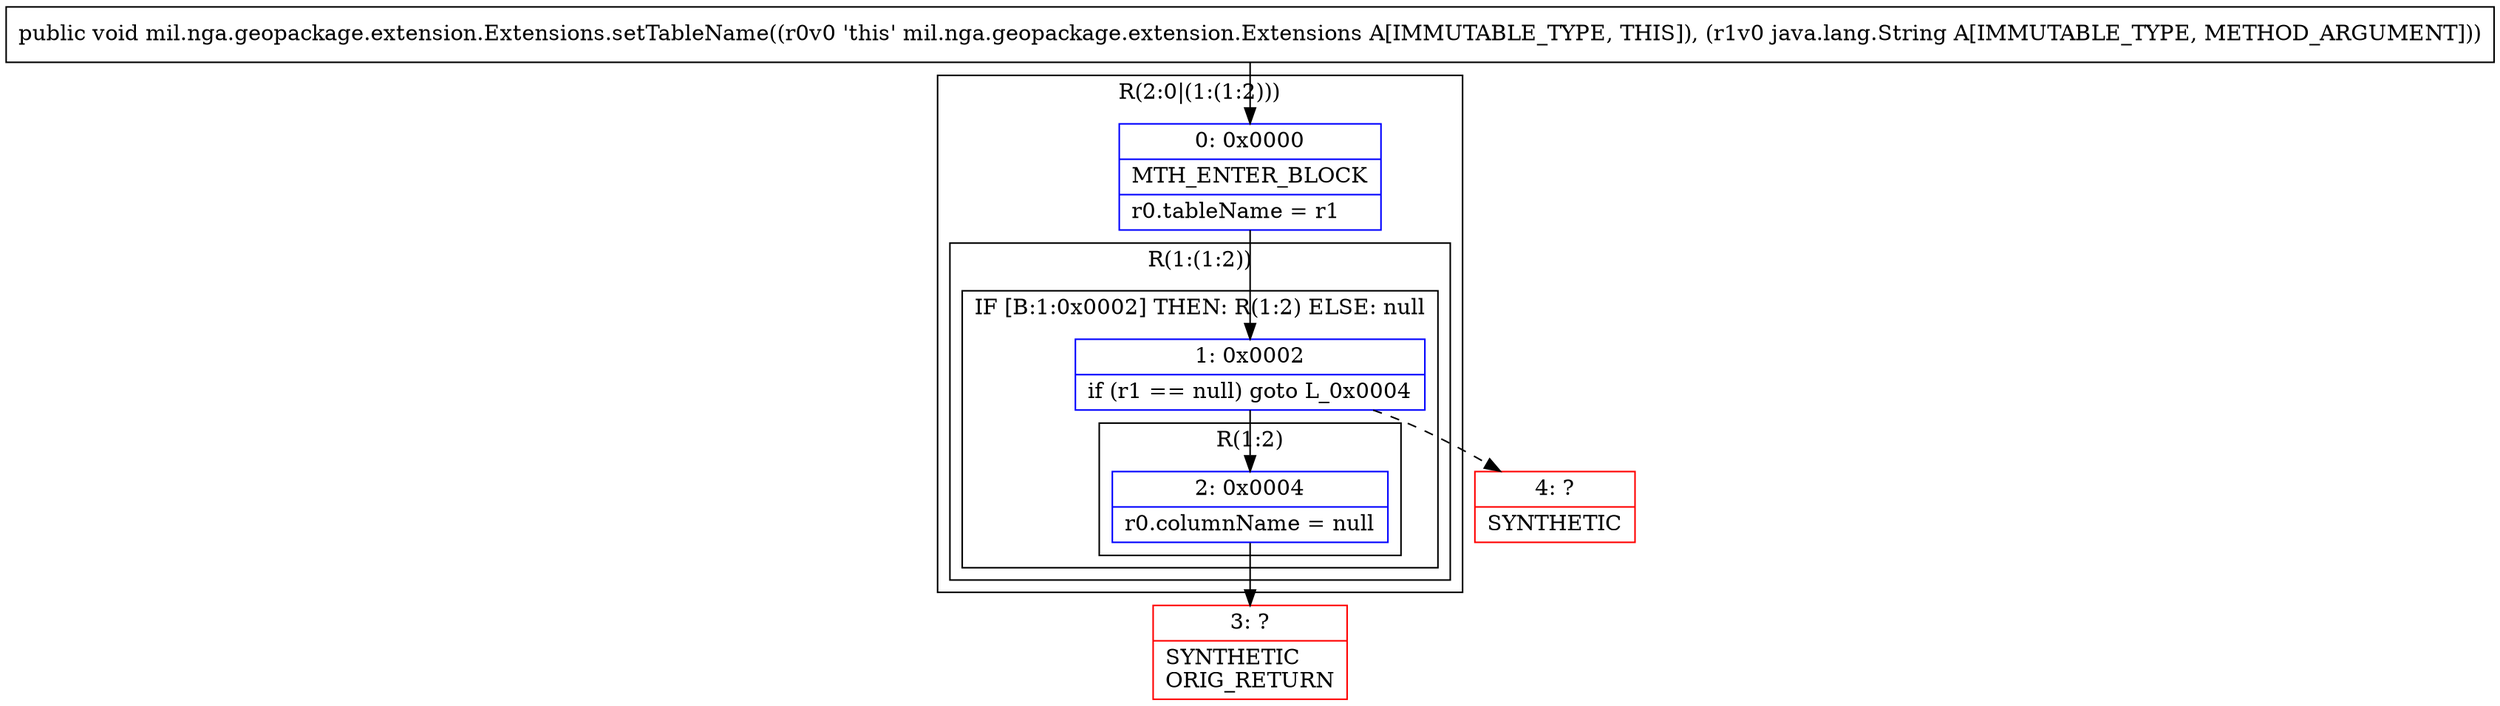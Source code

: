 digraph "CFG formil.nga.geopackage.extension.Extensions.setTableName(Ljava\/lang\/String;)V" {
subgraph cluster_Region_966337385 {
label = "R(2:0|(1:(1:2)))";
node [shape=record,color=blue];
Node_0 [shape=record,label="{0\:\ 0x0000|MTH_ENTER_BLOCK\l|r0.tableName = r1\l}"];
subgraph cluster_Region_1833236316 {
label = "R(1:(1:2))";
node [shape=record,color=blue];
subgraph cluster_IfRegion_816330058 {
label = "IF [B:1:0x0002] THEN: R(1:2) ELSE: null";
node [shape=record,color=blue];
Node_1 [shape=record,label="{1\:\ 0x0002|if (r1 == null) goto L_0x0004\l}"];
subgraph cluster_Region_1271953661 {
label = "R(1:2)";
node [shape=record,color=blue];
Node_2 [shape=record,label="{2\:\ 0x0004|r0.columnName = null\l}"];
}
}
}
}
Node_3 [shape=record,color=red,label="{3\:\ ?|SYNTHETIC\lORIG_RETURN\l}"];
Node_4 [shape=record,color=red,label="{4\:\ ?|SYNTHETIC\l}"];
MethodNode[shape=record,label="{public void mil.nga.geopackage.extension.Extensions.setTableName((r0v0 'this' mil.nga.geopackage.extension.Extensions A[IMMUTABLE_TYPE, THIS]), (r1v0 java.lang.String A[IMMUTABLE_TYPE, METHOD_ARGUMENT])) }"];
MethodNode -> Node_0;
Node_0 -> Node_1;
Node_1 -> Node_2;
Node_1 -> Node_4[style=dashed];
Node_2 -> Node_3;
}

